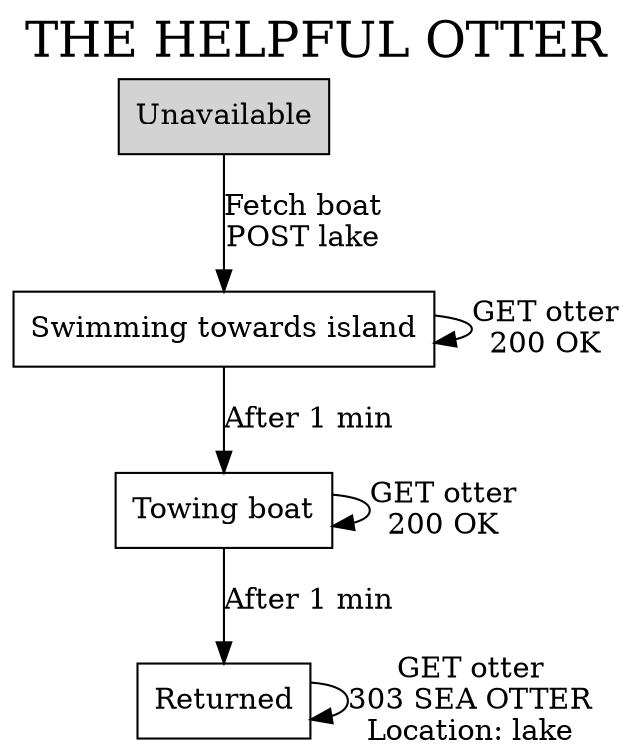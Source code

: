 digraph {
  label="THE HELPFUL OTTER";
  labelloc=t;
  fontsize=24;
  node [shape=box];
  initial [label="Unavailable",bgcolor="black",style="filled"];
  fetching [label="Swimming towards island"];
  returning [label="Towing boat"];
  back [label="Returned"];
  initial -> fetching [label="Fetch boat\nPOST lake"];
  fetching -> fetching [label="GET otter\n200 OK"];
  fetching -> returning [label="After 1 min"];
  returning -> returning [label="GET otter\n200 OK"];
  returning -> back [label="After 1 min"];
  back -> back [label="GET otter\n303 SEA OTTER\nLocation: lake"];
}